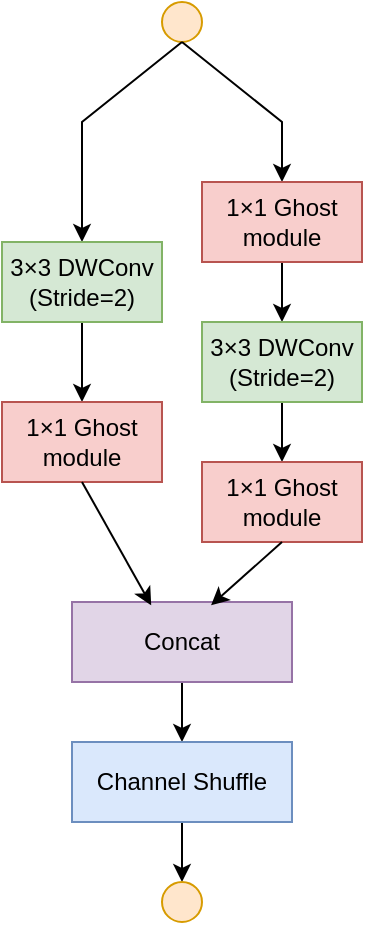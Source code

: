 <mxfile version="21.0.6" type="github">
  <diagram name="第 1 页" id="aaP3GK_jZ9bU11ert6XZ">
    <mxGraphModel dx="1064" dy="499" grid="1" gridSize="10" guides="1" tooltips="1" connect="1" arrows="1" fold="1" page="1" pageScale="1" pageWidth="827" pageHeight="1169" math="0" shadow="0">
      <root>
        <mxCell id="0" />
        <mxCell id="1" parent="0" />
        <mxCell id="LwNLeqrQ99i-evR5qnPA-1" value="" style="ellipse;whiteSpace=wrap;html=1;aspect=fixed;fillColor=#ffe6cc;strokeColor=#d79b00;" vertex="1" parent="1">
          <mxGeometry x="120" y="60" width="20" height="20" as="geometry" />
        </mxCell>
        <mxCell id="LwNLeqrQ99i-evR5qnPA-2" value="" style="endArrow=classic;html=1;rounded=0;exitX=0.5;exitY=1;exitDx=0;exitDy=0;entryX=0.5;entryY=0;entryDx=0;entryDy=0;" edge="1" parent="1" source="LwNLeqrQ99i-evR5qnPA-1" target="LwNLeqrQ99i-evR5qnPA-3">
          <mxGeometry width="50" height="50" relative="1" as="geometry">
            <mxPoint x="140" y="260" as="sourcePoint" />
            <mxPoint x="170" y="150" as="targetPoint" />
            <Array as="points">
              <mxPoint x="180" y="120" />
            </Array>
          </mxGeometry>
        </mxCell>
        <mxCell id="LwNLeqrQ99i-evR5qnPA-5" value="" style="edgeStyle=orthogonalEdgeStyle;rounded=0;orthogonalLoop=1;jettySize=auto;html=1;" edge="1" parent="1" source="LwNLeqrQ99i-evR5qnPA-3" target="LwNLeqrQ99i-evR5qnPA-4">
          <mxGeometry relative="1" as="geometry" />
        </mxCell>
        <mxCell id="LwNLeqrQ99i-evR5qnPA-3" value="1×1 Ghost module" style="rounded=0;whiteSpace=wrap;html=1;fillColor=#f8cecc;strokeColor=#b85450;" vertex="1" parent="1">
          <mxGeometry x="140" y="150" width="80" height="40" as="geometry" />
        </mxCell>
        <mxCell id="LwNLeqrQ99i-evR5qnPA-7" value="" style="edgeStyle=orthogonalEdgeStyle;rounded=0;orthogonalLoop=1;jettySize=auto;html=1;" edge="1" parent="1" source="LwNLeqrQ99i-evR5qnPA-4" target="LwNLeqrQ99i-evR5qnPA-6">
          <mxGeometry relative="1" as="geometry" />
        </mxCell>
        <mxCell id="LwNLeqrQ99i-evR5qnPA-4" value="3×3 DWConv&lt;br&gt;(Stride=2)" style="rounded=0;whiteSpace=wrap;html=1;fillColor=#d5e8d4;strokeColor=#82b366;" vertex="1" parent="1">
          <mxGeometry x="140" y="220" width="80" height="40" as="geometry" />
        </mxCell>
        <mxCell id="LwNLeqrQ99i-evR5qnPA-6" value="1×1 Ghost module" style="rounded=0;whiteSpace=wrap;html=1;fillColor=#f8cecc;strokeColor=#b85450;" vertex="1" parent="1">
          <mxGeometry x="140" y="290" width="80" height="40" as="geometry" />
        </mxCell>
        <mxCell id="LwNLeqrQ99i-evR5qnPA-8" value="" style="endArrow=classic;html=1;rounded=0;exitX=0.5;exitY=1;exitDx=0;exitDy=0;entryX=0.5;entryY=0;entryDx=0;entryDy=0;" edge="1" parent="1" source="LwNLeqrQ99i-evR5qnPA-1" target="LwNLeqrQ99i-evR5qnPA-9">
          <mxGeometry width="50" height="50" relative="1" as="geometry">
            <mxPoint x="10" y="150" as="sourcePoint" />
            <mxPoint x="80" y="190" as="targetPoint" />
            <Array as="points">
              <mxPoint x="80" y="120" />
            </Array>
          </mxGeometry>
        </mxCell>
        <mxCell id="LwNLeqrQ99i-evR5qnPA-11" value="" style="edgeStyle=orthogonalEdgeStyle;rounded=0;orthogonalLoop=1;jettySize=auto;html=1;" edge="1" parent="1" source="LwNLeqrQ99i-evR5qnPA-9" target="LwNLeqrQ99i-evR5qnPA-10">
          <mxGeometry relative="1" as="geometry" />
        </mxCell>
        <mxCell id="LwNLeqrQ99i-evR5qnPA-9" value="3×3 DWConv&lt;br&gt;(Stride=2)" style="rounded=0;whiteSpace=wrap;html=1;fillColor=#d5e8d4;strokeColor=#82b366;" vertex="1" parent="1">
          <mxGeometry x="40" y="180" width="80" height="40" as="geometry" />
        </mxCell>
        <mxCell id="LwNLeqrQ99i-evR5qnPA-10" value="1×1 Ghost module" style="rounded=0;whiteSpace=wrap;html=1;fillColor=#f8cecc;strokeColor=#b85450;" vertex="1" parent="1">
          <mxGeometry x="40" y="260" width="80" height="40" as="geometry" />
        </mxCell>
        <mxCell id="LwNLeqrQ99i-evR5qnPA-16" value="" style="edgeStyle=orthogonalEdgeStyle;rounded=0;orthogonalLoop=1;jettySize=auto;html=1;" edge="1" parent="1" source="LwNLeqrQ99i-evR5qnPA-12" target="LwNLeqrQ99i-evR5qnPA-15">
          <mxGeometry relative="1" as="geometry" />
        </mxCell>
        <mxCell id="LwNLeqrQ99i-evR5qnPA-12" value="Concat" style="rounded=0;whiteSpace=wrap;html=1;fillColor=#e1d5e7;strokeColor=#9673a6;" vertex="1" parent="1">
          <mxGeometry x="75" y="360" width="110" height="40" as="geometry" />
        </mxCell>
        <mxCell id="LwNLeqrQ99i-evR5qnPA-13" value="" style="endArrow=classic;html=1;rounded=0;exitX=0.5;exitY=1;exitDx=0;exitDy=0;entryX=0.632;entryY=0.041;entryDx=0;entryDy=0;entryPerimeter=0;" edge="1" parent="1" source="LwNLeqrQ99i-evR5qnPA-6" target="LwNLeqrQ99i-evR5qnPA-12">
          <mxGeometry width="50" height="50" relative="1" as="geometry">
            <mxPoint x="-20" y="380" as="sourcePoint" />
            <mxPoint x="30" y="330" as="targetPoint" />
          </mxGeometry>
        </mxCell>
        <mxCell id="LwNLeqrQ99i-evR5qnPA-14" value="" style="endArrow=classic;html=1;rounded=0;exitX=0.5;exitY=1;exitDx=0;exitDy=0;entryX=0.36;entryY=0.041;entryDx=0;entryDy=0;entryPerimeter=0;" edge="1" parent="1" source="LwNLeqrQ99i-evR5qnPA-10" target="LwNLeqrQ99i-evR5qnPA-12">
          <mxGeometry width="50" height="50" relative="1" as="geometry">
            <mxPoint x="-60" y="470" as="sourcePoint" />
            <mxPoint x="-10" y="420" as="targetPoint" />
          </mxGeometry>
        </mxCell>
        <mxCell id="LwNLeqrQ99i-evR5qnPA-18" value="" style="edgeStyle=orthogonalEdgeStyle;rounded=0;orthogonalLoop=1;jettySize=auto;html=1;" edge="1" parent="1" source="LwNLeqrQ99i-evR5qnPA-15" target="LwNLeqrQ99i-evR5qnPA-17">
          <mxGeometry relative="1" as="geometry" />
        </mxCell>
        <mxCell id="LwNLeqrQ99i-evR5qnPA-15" value="Channel Shuffle" style="whiteSpace=wrap;html=1;fillColor=#dae8fc;strokeColor=#6c8ebf;rounded=0;" vertex="1" parent="1">
          <mxGeometry x="75" y="430" width="110" height="40" as="geometry" />
        </mxCell>
        <mxCell id="LwNLeqrQ99i-evR5qnPA-17" value="" style="ellipse;whiteSpace=wrap;html=1;aspect=fixed;fillColor=#ffe6cc;strokeColor=#d79b00;" vertex="1" parent="1">
          <mxGeometry x="120" y="500" width="20" height="20" as="geometry" />
        </mxCell>
      </root>
    </mxGraphModel>
  </diagram>
</mxfile>
